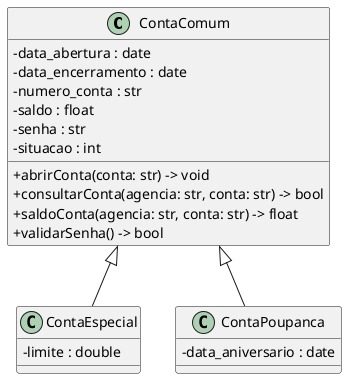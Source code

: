 @startuml

' left to right direction
skinparam classAttributeIconSize 0

class ContaComum {
    - data_abertura : date
    - data_encerramento : date
    - numero_conta : str
    - saldo : float
    - senha : str
    - situacao : int
    + abrirConta(conta: str) -> void
    + consultarConta(agencia: str, conta: str) -> bool
    + saldoConta(agencia: str, conta: str) -> float
    + validarSenha() -> bool
}

class ContaEspecial {
    - limite : double
}

class ContaPoupanca {
    - data_aniversario : date
}

ContaComum <|-- ContaEspecial
ContaComum <|-- ContaPoupanca

@enduml